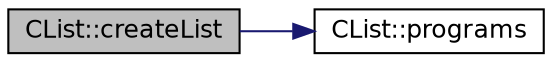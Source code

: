 digraph "CList::createList"
{
 // LATEX_PDF_SIZE
  edge [fontname="Helvetica",fontsize="12",labelfontname="Helvetica",labelfontsize="12"];
  node [fontname="Helvetica",fontsize="12",shape=record];
  rankdir="LR";
  Node1 [label="CList::createList",height=0.2,width=0.4,color="black", fillcolor="grey75", style="filled", fontcolor="black",tooltip=" "];
  Node1 -> Node2 [color="midnightblue",fontsize="12",style="solid",fontname="Helvetica"];
  Node2 [label="CList::programs",height=0.2,width=0.4,color="black", fillcolor="white", style="filled",URL="$class_c_list.html#a571cef43a7efa341aa1b2aea7de52945",tooltip=" "];
}
